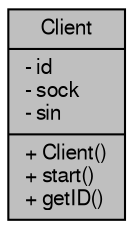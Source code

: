 digraph "Client"
{
  bgcolor="transparent";
  edge [fontname="FreeSans",fontsize="10",labelfontname="FreeSans",labelfontsize="10"];
  node [fontname="FreeSans",fontsize="10",shape=record];
  Node1 [label="{Client\n|- id\l- sock\l- sin\l|+ Client()\l+ start()\l+ getID()\l}",height=0.2,width=0.4,color="black", fillcolor="grey75", style="filled" fontcolor="black"];
}
